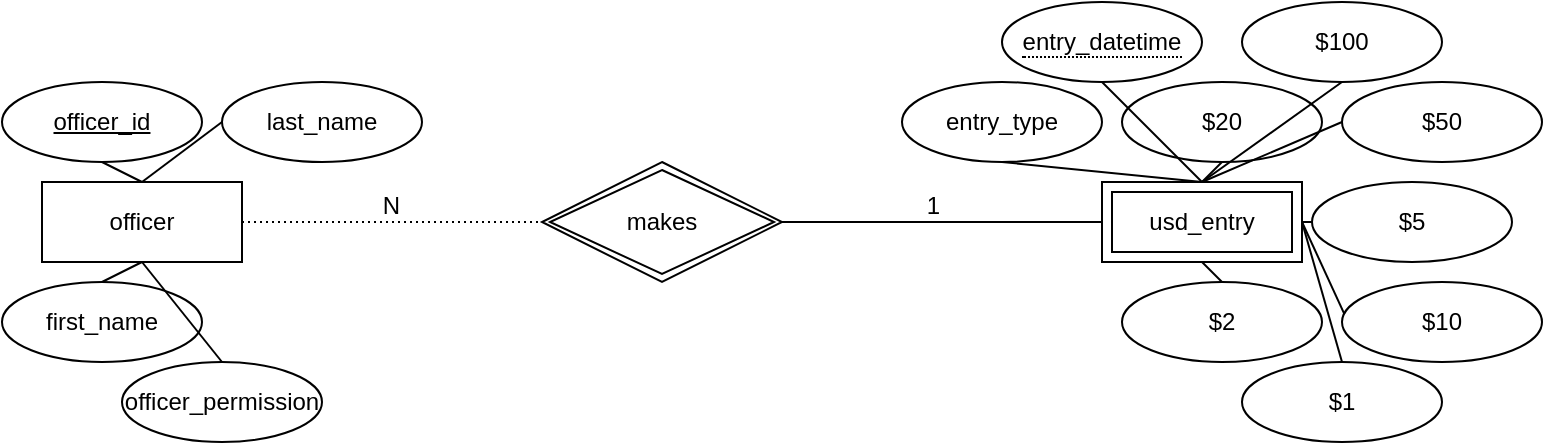 <mxfile version="26.1.1">
  <diagram id="R2lEEEUBdFMjLlhIrx00" name="Page-1">
    <mxGraphModel dx="933" dy="784" grid="1" gridSize="10" guides="1" tooltips="1" connect="1" arrows="1" fold="1" page="1" pageScale="1" pageWidth="850" pageHeight="1100" math="0" shadow="0" extFonts="Permanent Marker^https://fonts.googleapis.com/css?family=Permanent+Marker">
      <root>
        <mxCell id="0" />
        <mxCell id="1" parent="0" />
        <mxCell id="GROl3ZfCgORVSKxAZ7kk-3" value="$100" style="ellipse;whiteSpace=wrap;html=1;align=center;" vertex="1" parent="1">
          <mxGeometry x="660" y="110" width="100" height="40" as="geometry" />
        </mxCell>
        <mxCell id="GROl3ZfCgORVSKxAZ7kk-4" value="$50" style="ellipse;whiteSpace=wrap;html=1;align=center;" vertex="1" parent="1">
          <mxGeometry x="710" y="150" width="100" height="40" as="geometry" />
        </mxCell>
        <mxCell id="GROl3ZfCgORVSKxAZ7kk-5" value="$20" style="ellipse;whiteSpace=wrap;html=1;align=center;" vertex="1" parent="1">
          <mxGeometry x="600" y="150" width="100" height="40" as="geometry" />
        </mxCell>
        <mxCell id="GROl3ZfCgORVSKxAZ7kk-6" value="$10" style="ellipse;whiteSpace=wrap;html=1;align=center;" vertex="1" parent="1">
          <mxGeometry x="710" y="250" width="100" height="40" as="geometry" />
        </mxCell>
        <mxCell id="GROl3ZfCgORVSKxAZ7kk-7" value="$5" style="ellipse;whiteSpace=wrap;html=1;align=center;" vertex="1" parent="1">
          <mxGeometry x="695" y="200" width="100" height="40" as="geometry" />
        </mxCell>
        <mxCell id="GROl3ZfCgORVSKxAZ7kk-8" value="$2" style="ellipse;whiteSpace=wrap;html=1;align=center;" vertex="1" parent="1">
          <mxGeometry x="600" y="250" width="100" height="40" as="geometry" />
        </mxCell>
        <mxCell id="GROl3ZfCgORVSKxAZ7kk-9" value="$1" style="ellipse;whiteSpace=wrap;html=1;align=center;" vertex="1" parent="1">
          <mxGeometry x="660" y="290" width="100" height="40" as="geometry" />
        </mxCell>
        <mxCell id="GROl3ZfCgORVSKxAZ7kk-10" value="entry_type" style="ellipse;whiteSpace=wrap;html=1;align=center;" vertex="1" parent="1">
          <mxGeometry x="490" y="150" width="100" height="40" as="geometry" />
        </mxCell>
        <mxCell id="GROl3ZfCgORVSKxAZ7kk-12" value="&lt;span style=&quot;border-bottom: 1px dotted&quot;&gt;entry_datetime&lt;/span&gt;" style="ellipse;whiteSpace=wrap;html=1;align=center;" vertex="1" parent="1">
          <mxGeometry x="540" y="110" width="100" height="40" as="geometry" />
        </mxCell>
        <mxCell id="GROl3ZfCgORVSKxAZ7kk-13" value="" style="endArrow=none;html=1;rounded=0;exitX=0.5;exitY=1;exitDx=0;exitDy=0;entryX=0.5;entryY=0;entryDx=0;entryDy=0;" edge="1" parent="1" source="GROl3ZfCgORVSKxAZ7kk-10" target="GROl3ZfCgORVSKxAZ7kk-18">
          <mxGeometry relative="1" as="geometry">
            <mxPoint x="620" y="260" as="sourcePoint" />
            <mxPoint x="590.0" y="220" as="targetPoint" />
          </mxGeometry>
        </mxCell>
        <mxCell id="GROl3ZfCgORVSKxAZ7kk-14" value="" style="endArrow=none;html=1;rounded=0;exitX=0.5;exitY=1;exitDx=0;exitDy=0;entryX=0.5;entryY=0;entryDx=0;entryDy=0;" edge="1" parent="1" source="GROl3ZfCgORVSKxAZ7kk-12" target="GROl3ZfCgORVSKxAZ7kk-18">
          <mxGeometry relative="1" as="geometry">
            <mxPoint x="620" y="260" as="sourcePoint" />
            <mxPoint x="640.0" y="200" as="targetPoint" />
          </mxGeometry>
        </mxCell>
        <mxCell id="GROl3ZfCgORVSKxAZ7kk-15" value="" style="endArrow=none;html=1;rounded=0;exitX=0.5;exitY=1;exitDx=0;exitDy=0;entryX=0.5;entryY=0;entryDx=0;entryDy=0;" edge="1" parent="1" source="GROl3ZfCgORVSKxAZ7kk-3" target="GROl3ZfCgORVSKxAZ7kk-18">
          <mxGeometry relative="1" as="geometry">
            <mxPoint x="620" y="260" as="sourcePoint" />
            <mxPoint x="640.0" y="200" as="targetPoint" />
          </mxGeometry>
        </mxCell>
        <mxCell id="GROl3ZfCgORVSKxAZ7kk-16" value="" style="endArrow=none;html=1;rounded=0;exitX=0.5;exitY=1;exitDx=0;exitDy=0;entryX=0.5;entryY=0;entryDx=0;entryDy=0;" edge="1" parent="1" source="GROl3ZfCgORVSKxAZ7kk-5" target="GROl3ZfCgORVSKxAZ7kk-18">
          <mxGeometry relative="1" as="geometry">
            <mxPoint x="620" y="260" as="sourcePoint" />
            <mxPoint x="640.0" y="200" as="targetPoint" />
          </mxGeometry>
        </mxCell>
        <mxCell id="GROl3ZfCgORVSKxAZ7kk-17" value="" style="endArrow=none;html=1;rounded=0;exitX=0;exitY=0.5;exitDx=0;exitDy=0;entryX=0.5;entryY=0;entryDx=0;entryDy=0;entryPerimeter=0;" edge="1" parent="1" source="GROl3ZfCgORVSKxAZ7kk-4" target="GROl3ZfCgORVSKxAZ7kk-18">
          <mxGeometry relative="1" as="geometry">
            <mxPoint x="620" y="260" as="sourcePoint" />
            <mxPoint x="640.0" y="200" as="targetPoint" />
          </mxGeometry>
        </mxCell>
        <mxCell id="GROl3ZfCgORVSKxAZ7kk-18" value="usd_entry" style="shape=ext;margin=3;double=1;whiteSpace=wrap;html=1;align=center;" vertex="1" parent="1">
          <mxGeometry x="590" y="200" width="100" height="40" as="geometry" />
        </mxCell>
        <mxCell id="GROl3ZfCgORVSKxAZ7kk-19" value="" style="endArrow=none;html=1;rounded=0;entryX=0;entryY=0.5;entryDx=0;entryDy=0;" edge="1" parent="1" target="GROl3ZfCgORVSKxAZ7kk-7">
          <mxGeometry relative="1" as="geometry">
            <mxPoint x="690" y="220" as="sourcePoint" />
            <mxPoint x="740" y="250" as="targetPoint" />
          </mxGeometry>
        </mxCell>
        <mxCell id="GROl3ZfCgORVSKxAZ7kk-20" value="" style="endArrow=none;html=1;rounded=0;entryX=0.012;entryY=0.401;entryDx=0;entryDy=0;entryPerimeter=0;exitX=1;exitY=0.5;exitDx=0;exitDy=0;" edge="1" parent="1" source="GROl3ZfCgORVSKxAZ7kk-18" target="GROl3ZfCgORVSKxAZ7kk-6">
          <mxGeometry relative="1" as="geometry">
            <mxPoint x="580" y="250" as="sourcePoint" />
            <mxPoint x="740" y="250" as="targetPoint" />
          </mxGeometry>
        </mxCell>
        <mxCell id="GROl3ZfCgORVSKxAZ7kk-21" value="" style="endArrow=none;html=1;rounded=0;entryX=0.5;entryY=0;entryDx=0;entryDy=0;exitX=1;exitY=0.5;exitDx=0;exitDy=0;" edge="1" parent="1" source="GROl3ZfCgORVSKxAZ7kk-18" target="GROl3ZfCgORVSKxAZ7kk-9">
          <mxGeometry relative="1" as="geometry">
            <mxPoint x="580" y="250" as="sourcePoint" />
            <mxPoint x="740" y="250" as="targetPoint" />
          </mxGeometry>
        </mxCell>
        <mxCell id="GROl3ZfCgORVSKxAZ7kk-22" value="" style="endArrow=none;html=1;rounded=0;exitX=0.5;exitY=1;exitDx=0;exitDy=0;entryX=0.5;entryY=0;entryDx=0;entryDy=0;" edge="1" parent="1" source="GROl3ZfCgORVSKxAZ7kk-18" target="GROl3ZfCgORVSKxAZ7kk-8">
          <mxGeometry relative="1" as="geometry">
            <mxPoint x="580" y="250" as="sourcePoint" />
            <mxPoint x="740" y="250" as="targetPoint" />
          </mxGeometry>
        </mxCell>
        <mxCell id="GROl3ZfCgORVSKxAZ7kk-23" value="officer" style="whiteSpace=wrap;html=1;align=center;" vertex="1" parent="1">
          <mxGeometry x="60" y="200" width="100" height="40" as="geometry" />
        </mxCell>
        <mxCell id="GROl3ZfCgORVSKxAZ7kk-24" value="&lt;u&gt;officer_id&lt;/u&gt;" style="ellipse;whiteSpace=wrap;html=1;align=center;" vertex="1" parent="1">
          <mxGeometry x="40" y="150" width="100" height="40" as="geometry" />
        </mxCell>
        <mxCell id="GROl3ZfCgORVSKxAZ7kk-26" value="officer_permission" style="ellipse;whiteSpace=wrap;html=1;align=center;" vertex="1" parent="1">
          <mxGeometry x="100" y="290" width="100" height="40" as="geometry" />
        </mxCell>
        <mxCell id="GROl3ZfCgORVSKxAZ7kk-27" value="last_name" style="ellipse;whiteSpace=wrap;html=1;align=center;" vertex="1" parent="1">
          <mxGeometry x="150" y="150" width="100" height="40" as="geometry" />
        </mxCell>
        <mxCell id="GROl3ZfCgORVSKxAZ7kk-28" value="first_name" style="ellipse;whiteSpace=wrap;html=1;align=center;" vertex="1" parent="1">
          <mxGeometry x="40" y="250" width="100" height="40" as="geometry" />
        </mxCell>
        <mxCell id="GROl3ZfCgORVSKxAZ7kk-29" value="makes" style="shape=rhombus;double=1;perimeter=rhombusPerimeter;whiteSpace=wrap;html=1;align=center;" vertex="1" parent="1">
          <mxGeometry x="310" y="190" width="120" height="60" as="geometry" />
        </mxCell>
        <mxCell id="GROl3ZfCgORVSKxAZ7kk-30" value="" style="endArrow=none;html=1;rounded=0;exitX=0.5;exitY=1;exitDx=0;exitDy=0;entryX=0.5;entryY=0;entryDx=0;entryDy=0;" edge="1" parent="1" source="GROl3ZfCgORVSKxAZ7kk-24" target="GROl3ZfCgORVSKxAZ7kk-23">
          <mxGeometry relative="1" as="geometry">
            <mxPoint x="80" y="290" as="sourcePoint" />
            <mxPoint x="240" y="290" as="targetPoint" />
          </mxGeometry>
        </mxCell>
        <mxCell id="GROl3ZfCgORVSKxAZ7kk-31" value="" style="endArrow=none;html=1;rounded=0;entryX=0;entryY=0.5;entryDx=0;entryDy=0;exitX=0.5;exitY=0;exitDx=0;exitDy=0;" edge="1" parent="1" source="GROl3ZfCgORVSKxAZ7kk-23" target="GROl3ZfCgORVSKxAZ7kk-27">
          <mxGeometry relative="1" as="geometry">
            <mxPoint x="80" y="290" as="sourcePoint" />
            <mxPoint x="240" y="290" as="targetPoint" />
          </mxGeometry>
        </mxCell>
        <mxCell id="GROl3ZfCgORVSKxAZ7kk-32" value="" style="endArrow=none;html=1;rounded=0;entryX=0.5;entryY=1;entryDx=0;entryDy=0;exitX=0.5;exitY=0;exitDx=0;exitDy=0;" edge="1" parent="1" source="GROl3ZfCgORVSKxAZ7kk-28" target="GROl3ZfCgORVSKxAZ7kk-23">
          <mxGeometry relative="1" as="geometry">
            <mxPoint x="80" y="290" as="sourcePoint" />
            <mxPoint x="240" y="290" as="targetPoint" />
          </mxGeometry>
        </mxCell>
        <mxCell id="GROl3ZfCgORVSKxAZ7kk-33" value="" style="endArrow=none;html=1;rounded=0;entryX=0.5;entryY=1;entryDx=0;entryDy=0;exitX=0.5;exitY=0;exitDx=0;exitDy=0;" edge="1" parent="1" source="GROl3ZfCgORVSKxAZ7kk-26" target="GROl3ZfCgORVSKxAZ7kk-23">
          <mxGeometry relative="1" as="geometry">
            <mxPoint x="80" y="290" as="sourcePoint" />
            <mxPoint x="240" y="290" as="targetPoint" />
          </mxGeometry>
        </mxCell>
        <mxCell id="GROl3ZfCgORVSKxAZ7kk-35" value="" style="endArrow=none;html=1;rounded=0;dashed=1;dashPattern=1 2;exitX=1;exitY=0.5;exitDx=0;exitDy=0;entryX=0;entryY=0.5;entryDx=0;entryDy=0;" edge="1" parent="1" source="GROl3ZfCgORVSKxAZ7kk-23" target="GROl3ZfCgORVSKxAZ7kk-29">
          <mxGeometry relative="1" as="geometry">
            <mxPoint x="250" y="220" as="sourcePoint" />
            <mxPoint x="410" y="220" as="targetPoint" />
          </mxGeometry>
        </mxCell>
        <mxCell id="GROl3ZfCgORVSKxAZ7kk-36" value="N" style="resizable=0;html=1;whiteSpace=wrap;align=right;verticalAlign=bottom;" connectable="0" vertex="1" parent="GROl3ZfCgORVSKxAZ7kk-35">
          <mxGeometry x="1" relative="1" as="geometry">
            <mxPoint x="-70" as="offset" />
          </mxGeometry>
        </mxCell>
        <mxCell id="GROl3ZfCgORVSKxAZ7kk-37" value="" style="endArrow=none;html=1;rounded=0;entryX=0;entryY=0.5;entryDx=0;entryDy=0;exitX=1;exitY=0.5;exitDx=0;exitDy=0;" edge="1" parent="1" source="GROl3ZfCgORVSKxAZ7kk-29" target="GROl3ZfCgORVSKxAZ7kk-18">
          <mxGeometry relative="1" as="geometry">
            <mxPoint x="400" y="269.5" as="sourcePoint" />
            <mxPoint x="560" y="269.5" as="targetPoint" />
          </mxGeometry>
        </mxCell>
        <mxCell id="GROl3ZfCgORVSKxAZ7kk-38" value="1" style="resizable=0;html=1;whiteSpace=wrap;align=right;verticalAlign=bottom;" connectable="0" vertex="1" parent="GROl3ZfCgORVSKxAZ7kk-37">
          <mxGeometry x="1" relative="1" as="geometry">
            <mxPoint x="-80" as="offset" />
          </mxGeometry>
        </mxCell>
      </root>
    </mxGraphModel>
  </diagram>
</mxfile>
